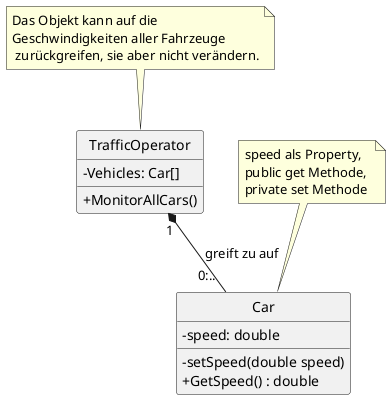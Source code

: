 @startuml
skinparam classAttributeIconSize 0
hide circle
class Car{
  - speed: double
  - setSpeed(double speed)
  + GetSpeed() : double
}

class TrafficOperator{
  - Vehicles: Car[]
  + MonitorAllCars()
}

TrafficOperator "1" *-- "0:.. "Car : "greift zu auf"

note top of Car : speed als Property,\npublic get Methode, \nprivate set Methode
note top of TrafficOperator : Das Objekt kann auf die \nGeschwindigkeiten aller Fahrzeuge\n zurückgreifen, sie aber nicht verändern.
@enduml
